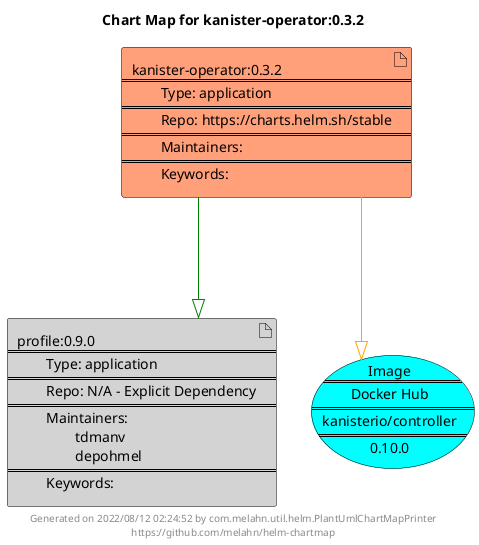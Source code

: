 @startuml
skinparam linetype ortho
skinparam backgroundColor white
skinparam usecaseBorderColor black
skinparam usecaseArrowColor LightSlateGray
skinparam artifactBorderColor black
skinparam artifactArrowColor LightSlateGray

title Chart Map for kanister-operator:0.3.2

'There are 2 referenced Helm Charts
artifact "kanister-operator:0.3.2\n====\n\tType: application\n====\n\tRepo: https://charts.helm.sh/stable\n====\n\tMaintainers: \n====\n\tKeywords: " as kanister_operator_0_3_2 #LightSalmon
artifact "profile:0.9.0\n====\n\tType: application\n====\n\tRepo: N/A - Explicit Dependency\n====\n\tMaintainers: \n\t\ttdmanv\n\t\tdepohmel\n====\n\tKeywords: " as profile_0_9_0 #LightGray

'There is one referenced Docker Image
usecase "Image\n====\nDocker Hub\n====\nkanisterio/controller\n====\n0.10.0" as kanisterio_controller_0_10_0 #Cyan

'Chart Dependencies
kanister_operator_0_3_2--[#green]-|>profile_0_9_0
kanister_operator_0_3_2--[#orange]-|>kanisterio_controller_0_10_0

center footer Generated on 2022/08/12 02:24:52 by com.melahn.util.helm.PlantUmlChartMapPrinter\nhttps://github.com/melahn/helm-chartmap
@enduml
